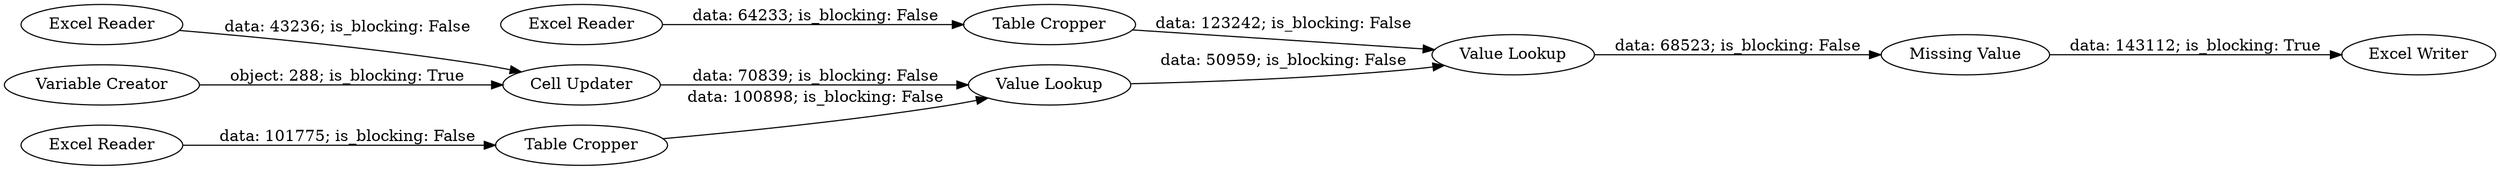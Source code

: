 digraph {
	"1824258264060882691_20" [label="Table Cropper"]
	"1824258264060882691_21" [label="Excel Writer"]
	"1824258264060882691_6" [label="Value Lookup"]
	"1824258264060882691_7" [label="Missing Value"]
	"1824258264060882691_3" [label="Excel Reader"]
	"1824258264060882691_18" [label="Table Cropper"]
	"1824258264060882691_4" [label="Value Lookup"]
	"1824258264060882691_17" [label="Cell Updater"]
	"1824258264060882691_1" [label="Excel Reader"]
	"1824258264060882691_8" [label="Excel Reader"]
	"1824258264060882691_19" [label="Variable Creator"]
	"1824258264060882691_18" -> "1824258264060882691_6" [label="data: 123242; is_blocking: False"]
	"1824258264060882691_1" -> "1824258264060882691_17" [label="data: 43236; is_blocking: False"]
	"1824258264060882691_20" -> "1824258264060882691_4" [label="data: 100898; is_blocking: False"]
	"1824258264060882691_7" -> "1824258264060882691_21" [label="data: 143112; is_blocking: True"]
	"1824258264060882691_3" -> "1824258264060882691_20" [label="data: 101775; is_blocking: False"]
	"1824258264060882691_17" -> "1824258264060882691_4" [label="data: 70839; is_blocking: False"]
	"1824258264060882691_19" -> "1824258264060882691_17" [label="object: 288; is_blocking: True"]
	"1824258264060882691_6" -> "1824258264060882691_7" [label="data: 68523; is_blocking: False"]
	"1824258264060882691_4" -> "1824258264060882691_6" [label="data: 50959; is_blocking: False"]
	"1824258264060882691_8" -> "1824258264060882691_18" [label="data: 64233; is_blocking: False"]
	rankdir=LR
}

